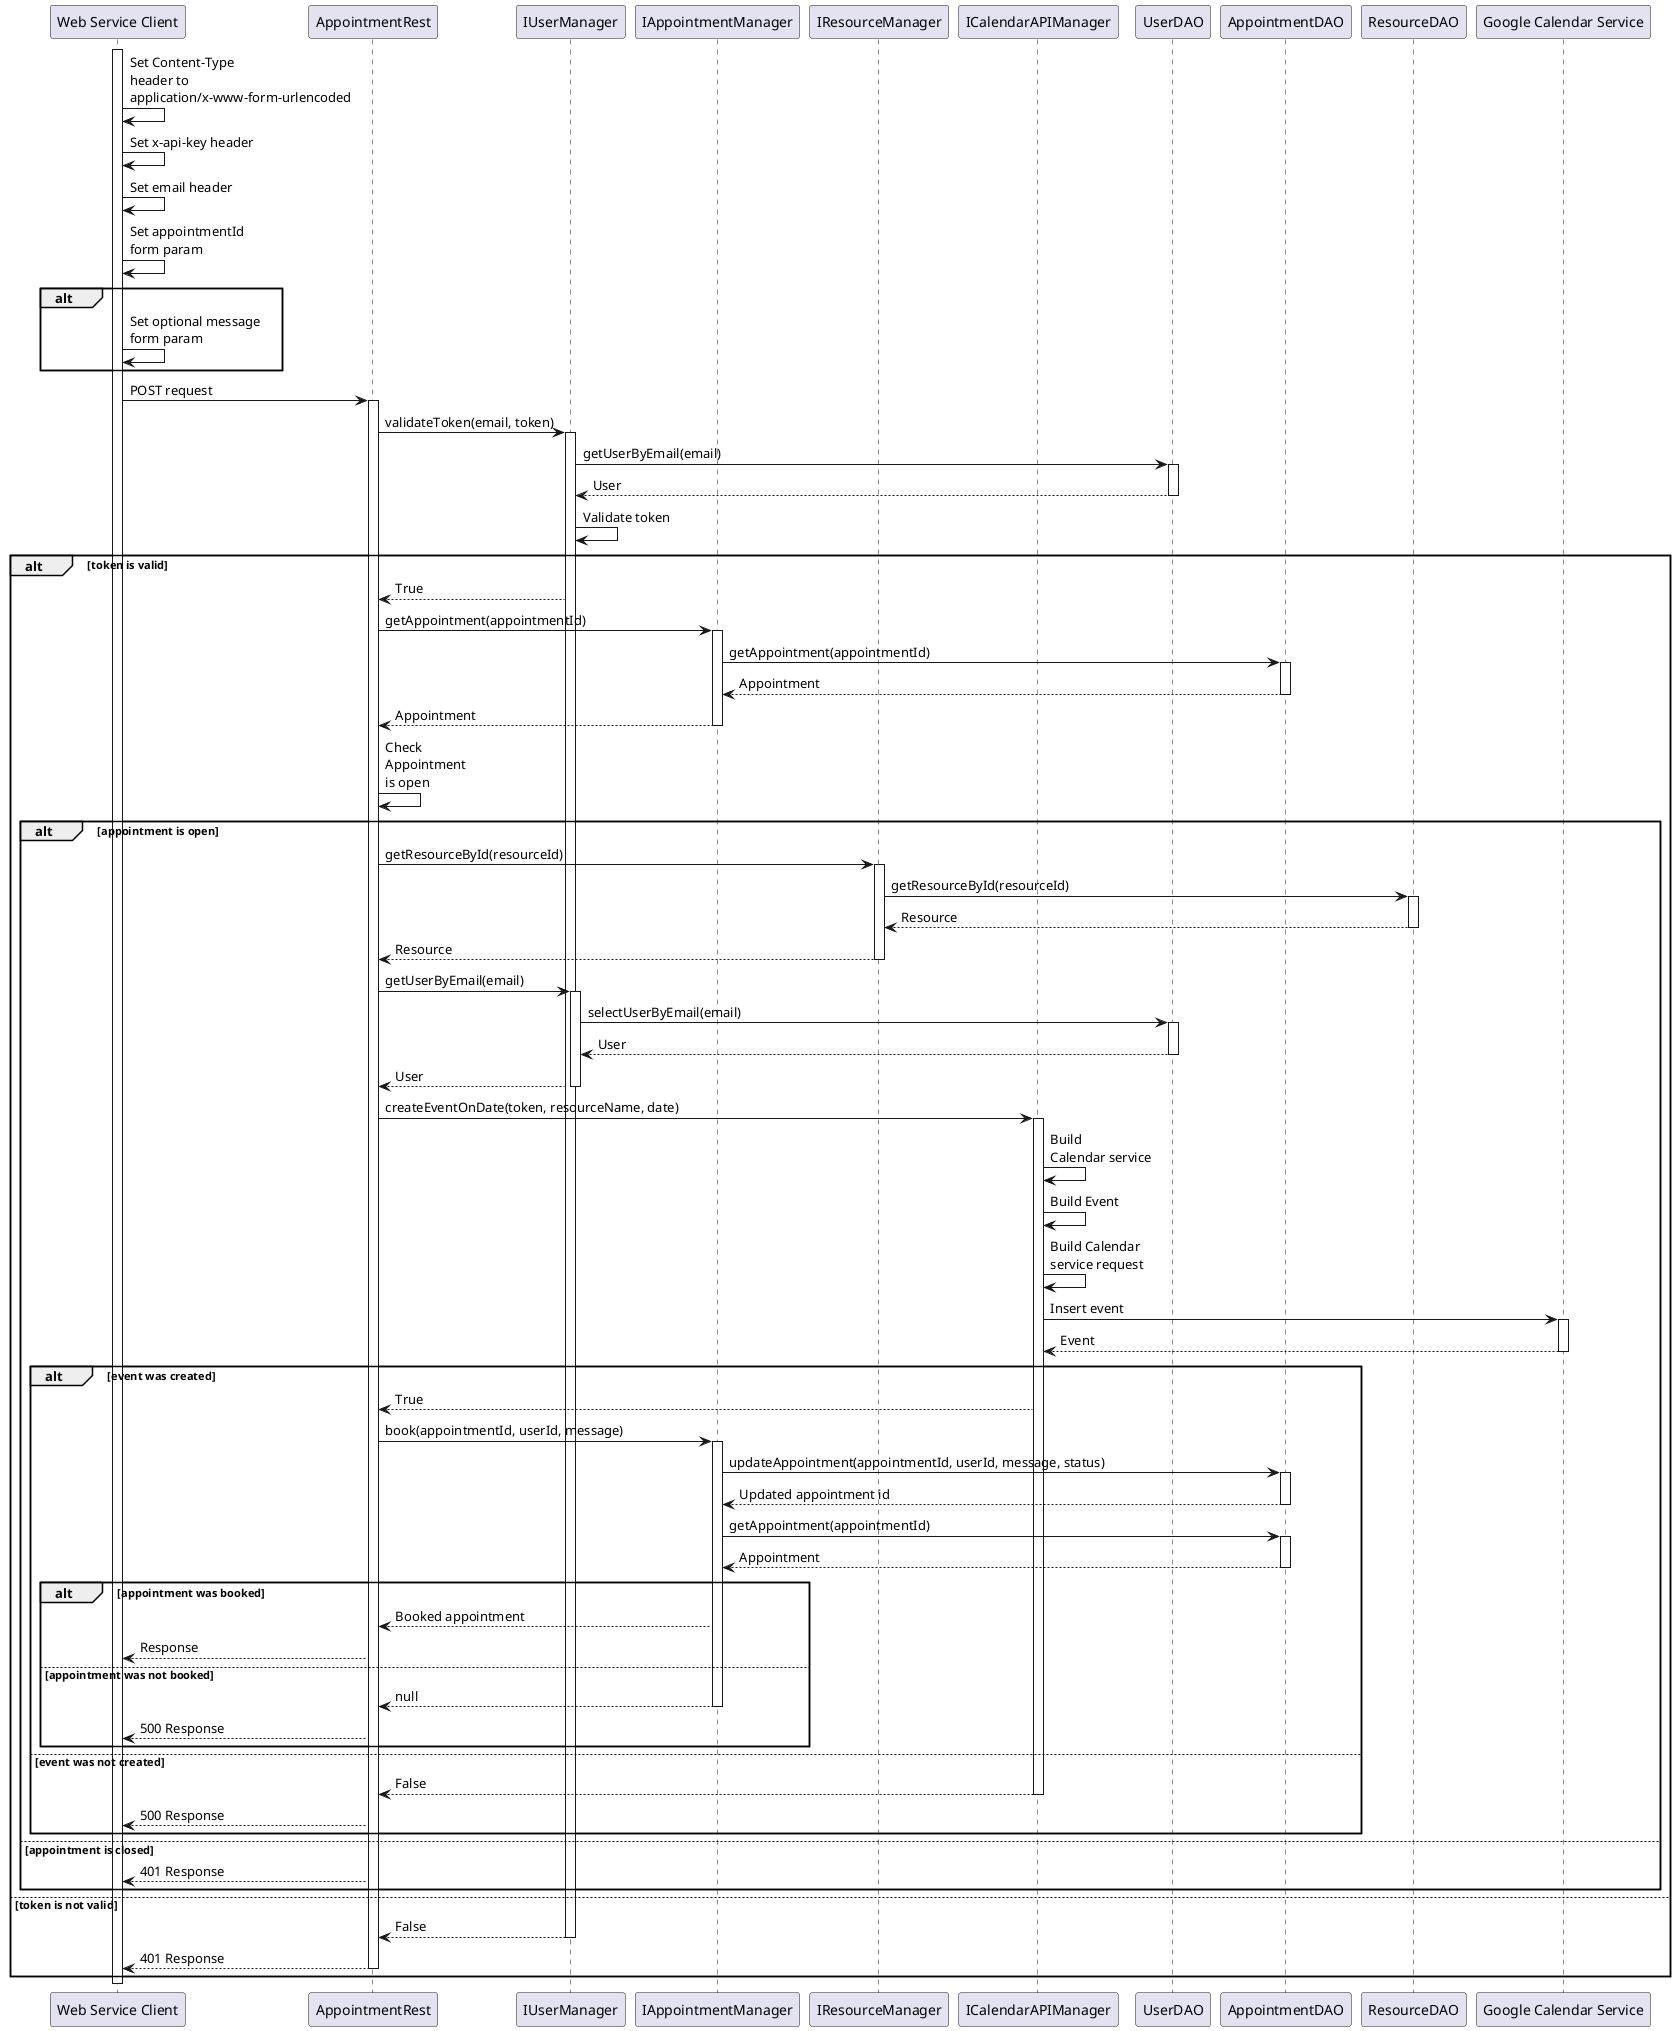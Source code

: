@startuml

participant "Web Service Client" order 1
participant AppointmentRest order 2
participant IUserManager order 3
participant IAppointmentManager order 4
participant IResourceManager order 5
participant ICalendarAPIManager order 6
participant UserDAO order 7
participant AppointmentDAO order 8
participant ResourceDAO order 9
participant "Google Calendar Service" order 10

Activate "Web Service Client"
"Web Service Client" -> "Web Service Client": Set Content-Type\nheader to\napplication/x-www-form-urlencoded

"Web Service Client" -> "Web Service Client": Set x-api-key header
"Web Service Client" -> "Web Service Client": Set email header
"Web Service Client" -> "Web Service Client": Set appointmentId\nform param

alt
    "Web Service Client" -> "Web Service Client": Set optional message\nform param
end

"Web Service Client" -> AppointmentRest: POST request
Activate AppointmentRest

AppointmentRest -> IUserManager: validateToken(email, token)
Activate IUserManager

IUserManager -> UserDAO: getUserByEmail(email)
Activate UserDAO

IUserManager <-- UserDAO: User
Deactivate UserDAO

IUserManager -> IUserManager: Validate token

alt token is valid
    AppointmentRest <-- IUserManager: True
    AppointmentRest -> IAppointmentManager: getAppointment(appointmentId)
    Activate IAppointmentManager

    IAppointmentManager -> AppointmentDAO: getAppointment(appointmentId)
    Activate AppointmentDAO

    IAppointmentManager <-- AppointmentDAO: Appointment
    Deactivate AppointmentDAO

    AppointmentRest <-- IAppointmentManager: Appointment
    Deactivate IAppointmentManager

    AppointmentRest -> AppointmentRest: Check\nAppointment\nis open

    alt appointment is open
        AppointmentRest -> IResourceManager: getResourceById(resourceId)
        Activate IResourceManager

        IResourceManager -> ResourceDAO: getResourceById(resourceId)
        Activate ResourceDAO

        IResourceManager <-- ResourceDAO: Resource
        Deactivate ResourceDAO

        AppointmentRest <-- IResourceManager: Resource
        Deactivate IResourceManager

        AppointmentRest -> IUserManager: getUserByEmail(email)
        Activate IUserManager

        IUserManager -> UserDAO: selectUserByEmail(email)
        Activate UserDAO

        IUserManager <-- UserDAO: User
        Deactivate UserDAO

        AppointmentRest <-- IUserManager: User
        Deactivate IUserManager

        AppointmentRest -> ICalendarAPIManager: createEventOnDate(token, resourceName, date)
        Activate ICalendarAPIManager

        ICalendarAPIManager -> ICalendarAPIManager: Build\nCalendar service
        ICalendarAPIManager -> ICalendarAPIManager: Build Event
        ICalendarAPIManager -> ICalendarAPIManager: Build Calendar\nservice request
        ICalendarAPIManager -> "Google Calendar Service": Insert event
        Activate "Google Calendar Service"

        ICalendarAPIManager <-- "Google Calendar Service": Event
        Deactivate "Google Calendar Service"

        alt event was created
            AppointmentRest <-- ICalendarAPIManager: True
            AppointmentRest -> IAppointmentManager: book(appointmentId, userId, message)
            Activate IAppointmentManager

            IAppointmentManager -> AppointmentDAO: updateAppointment(appointmentId, userId, message, status)
            Activate AppointmentDAO

            IAppointmentManager <-- AppointmentDAO: Updated appointment id
            Deactivate AppointmentDAO

            IAppointmentManager -> AppointmentDAO: getAppointment(appointmentId)
            Activate AppointmentDAO

            IAppointmentManager <-- AppointmentDAO: Appointment
            Deactivate AppointmentDAO

            alt appointment was booked
                AppointmentRest <-- IAppointmentManager: Booked appointment

                "Web Service Client" <-- AppointmentRest: Response

            else appointment was not booked
                AppointmentRest <-- IAppointmentManager: null
                Deactivate IAppointmentManager

                "Web Service Client" <-- AppointmentRest: 500 Response
            end

        else event was not created
            AppointmentRest <-- ICalendarAPIManager: False
            Deactivate ICalendarAPIManager

            "Web Service Client" <-- AppointmentRest: 500 Response
         end

    else appointment is closed
        "Web Service Client" <-- AppointmentRest: 401 Response
    end

else token is not valid
    AppointmentRest <-- IUserManager: False
    Deactivate IUserManager

    "Web Service Client" <-- AppointmentRest: 401 Response
    Deactivate AppointmentRest
end

Deactivate "Web Service Client"

@enduml
